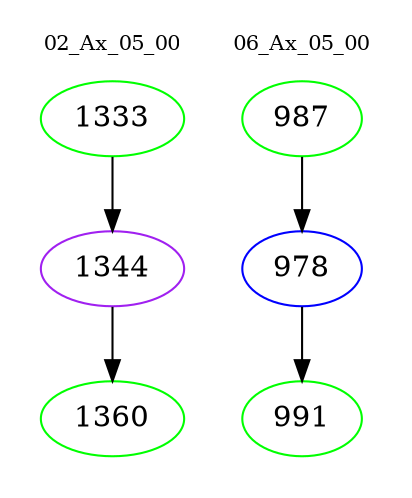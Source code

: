 digraph{
subgraph cluster_0 {
color = white
label = "02_Ax_05_00";
fontsize=10;
T0_1333 [label="1333", color="green"]
T0_1333 -> T0_1344 [color="black"]
T0_1344 [label="1344", color="purple"]
T0_1344 -> T0_1360 [color="black"]
T0_1360 [label="1360", color="green"]
}
subgraph cluster_1 {
color = white
label = "06_Ax_05_00";
fontsize=10;
T1_987 [label="987", color="green"]
T1_987 -> T1_978 [color="black"]
T1_978 [label="978", color="blue"]
T1_978 -> T1_991 [color="black"]
T1_991 [label="991", color="green"]
}
}
